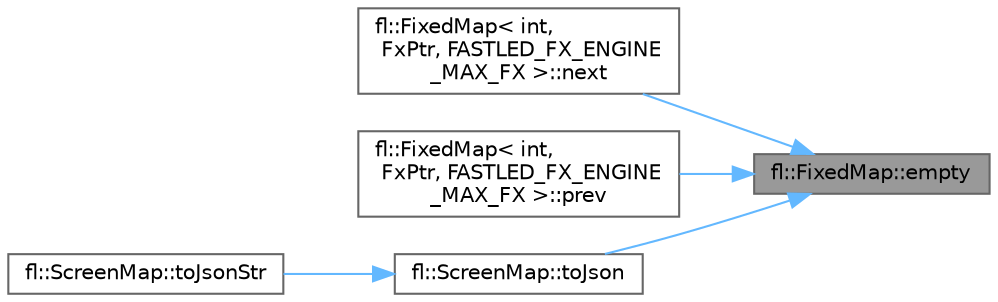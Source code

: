 digraph "fl::FixedMap::empty"
{
 // INTERACTIVE_SVG=YES
 // LATEX_PDF_SIZE
  bgcolor="transparent";
  edge [fontname=Helvetica,fontsize=10,labelfontname=Helvetica,labelfontsize=10];
  node [fontname=Helvetica,fontsize=10,shape=box,height=0.2,width=0.4];
  rankdir="RL";
  Node1 [id="Node000001",label="fl::FixedMap::empty",height=0.2,width=0.4,color="gray40", fillcolor="grey60", style="filled", fontcolor="black",tooltip=" "];
  Node1 -> Node2 [id="edge1_Node000001_Node000002",dir="back",color="steelblue1",style="solid",tooltip=" "];
  Node2 [id="Node000002",label="fl::FixedMap\< int,\l FxPtr, FASTLED_FX_ENGINE\l_MAX_FX \>::next",height=0.2,width=0.4,color="grey40", fillcolor="white", style="filled",URL="$d2/df3/classfl_1_1_fixed_map_a86e9680f024d9fb7a7fa9f96a90f4a1e.html#a86e9680f024d9fb7a7fa9f96a90f4a1e",tooltip=" "];
  Node1 -> Node3 [id="edge2_Node000001_Node000003",dir="back",color="steelblue1",style="solid",tooltip=" "];
  Node3 [id="Node000003",label="fl::FixedMap\< int,\l FxPtr, FASTLED_FX_ENGINE\l_MAX_FX \>::prev",height=0.2,width=0.4,color="grey40", fillcolor="white", style="filled",URL="$d2/df3/classfl_1_1_fixed_map_a35706a466e8c68cf3c5e9b8c94f8e17d.html#a35706a466e8c68cf3c5e9b8c94f8e17d",tooltip=" "];
  Node1 -> Node4 [id="edge3_Node000001_Node000004",dir="back",color="steelblue1",style="solid",tooltip=" "];
  Node4 [id="Node000004",label="fl::ScreenMap::toJson",height=0.2,width=0.4,color="grey40", fillcolor="white", style="filled",URL="$d2/d78/classfl_1_1_screen_map_a66f65f7c85a58e9bd6bf6dbfc50be1f3.html#a66f65f7c85a58e9bd6bf6dbfc50be1f3",tooltip=" "];
  Node4 -> Node5 [id="edge4_Node000004_Node000005",dir="back",color="steelblue1",style="solid",tooltip=" "];
  Node5 [id="Node000005",label="fl::ScreenMap::toJsonStr",height=0.2,width=0.4,color="grey40", fillcolor="white", style="filled",URL="$d2/d78/classfl_1_1_screen_map_a04f64837c09b5fc91c1821d21809c5f5.html#a04f64837c09b5fc91c1821d21809c5f5",tooltip=" "];
}
